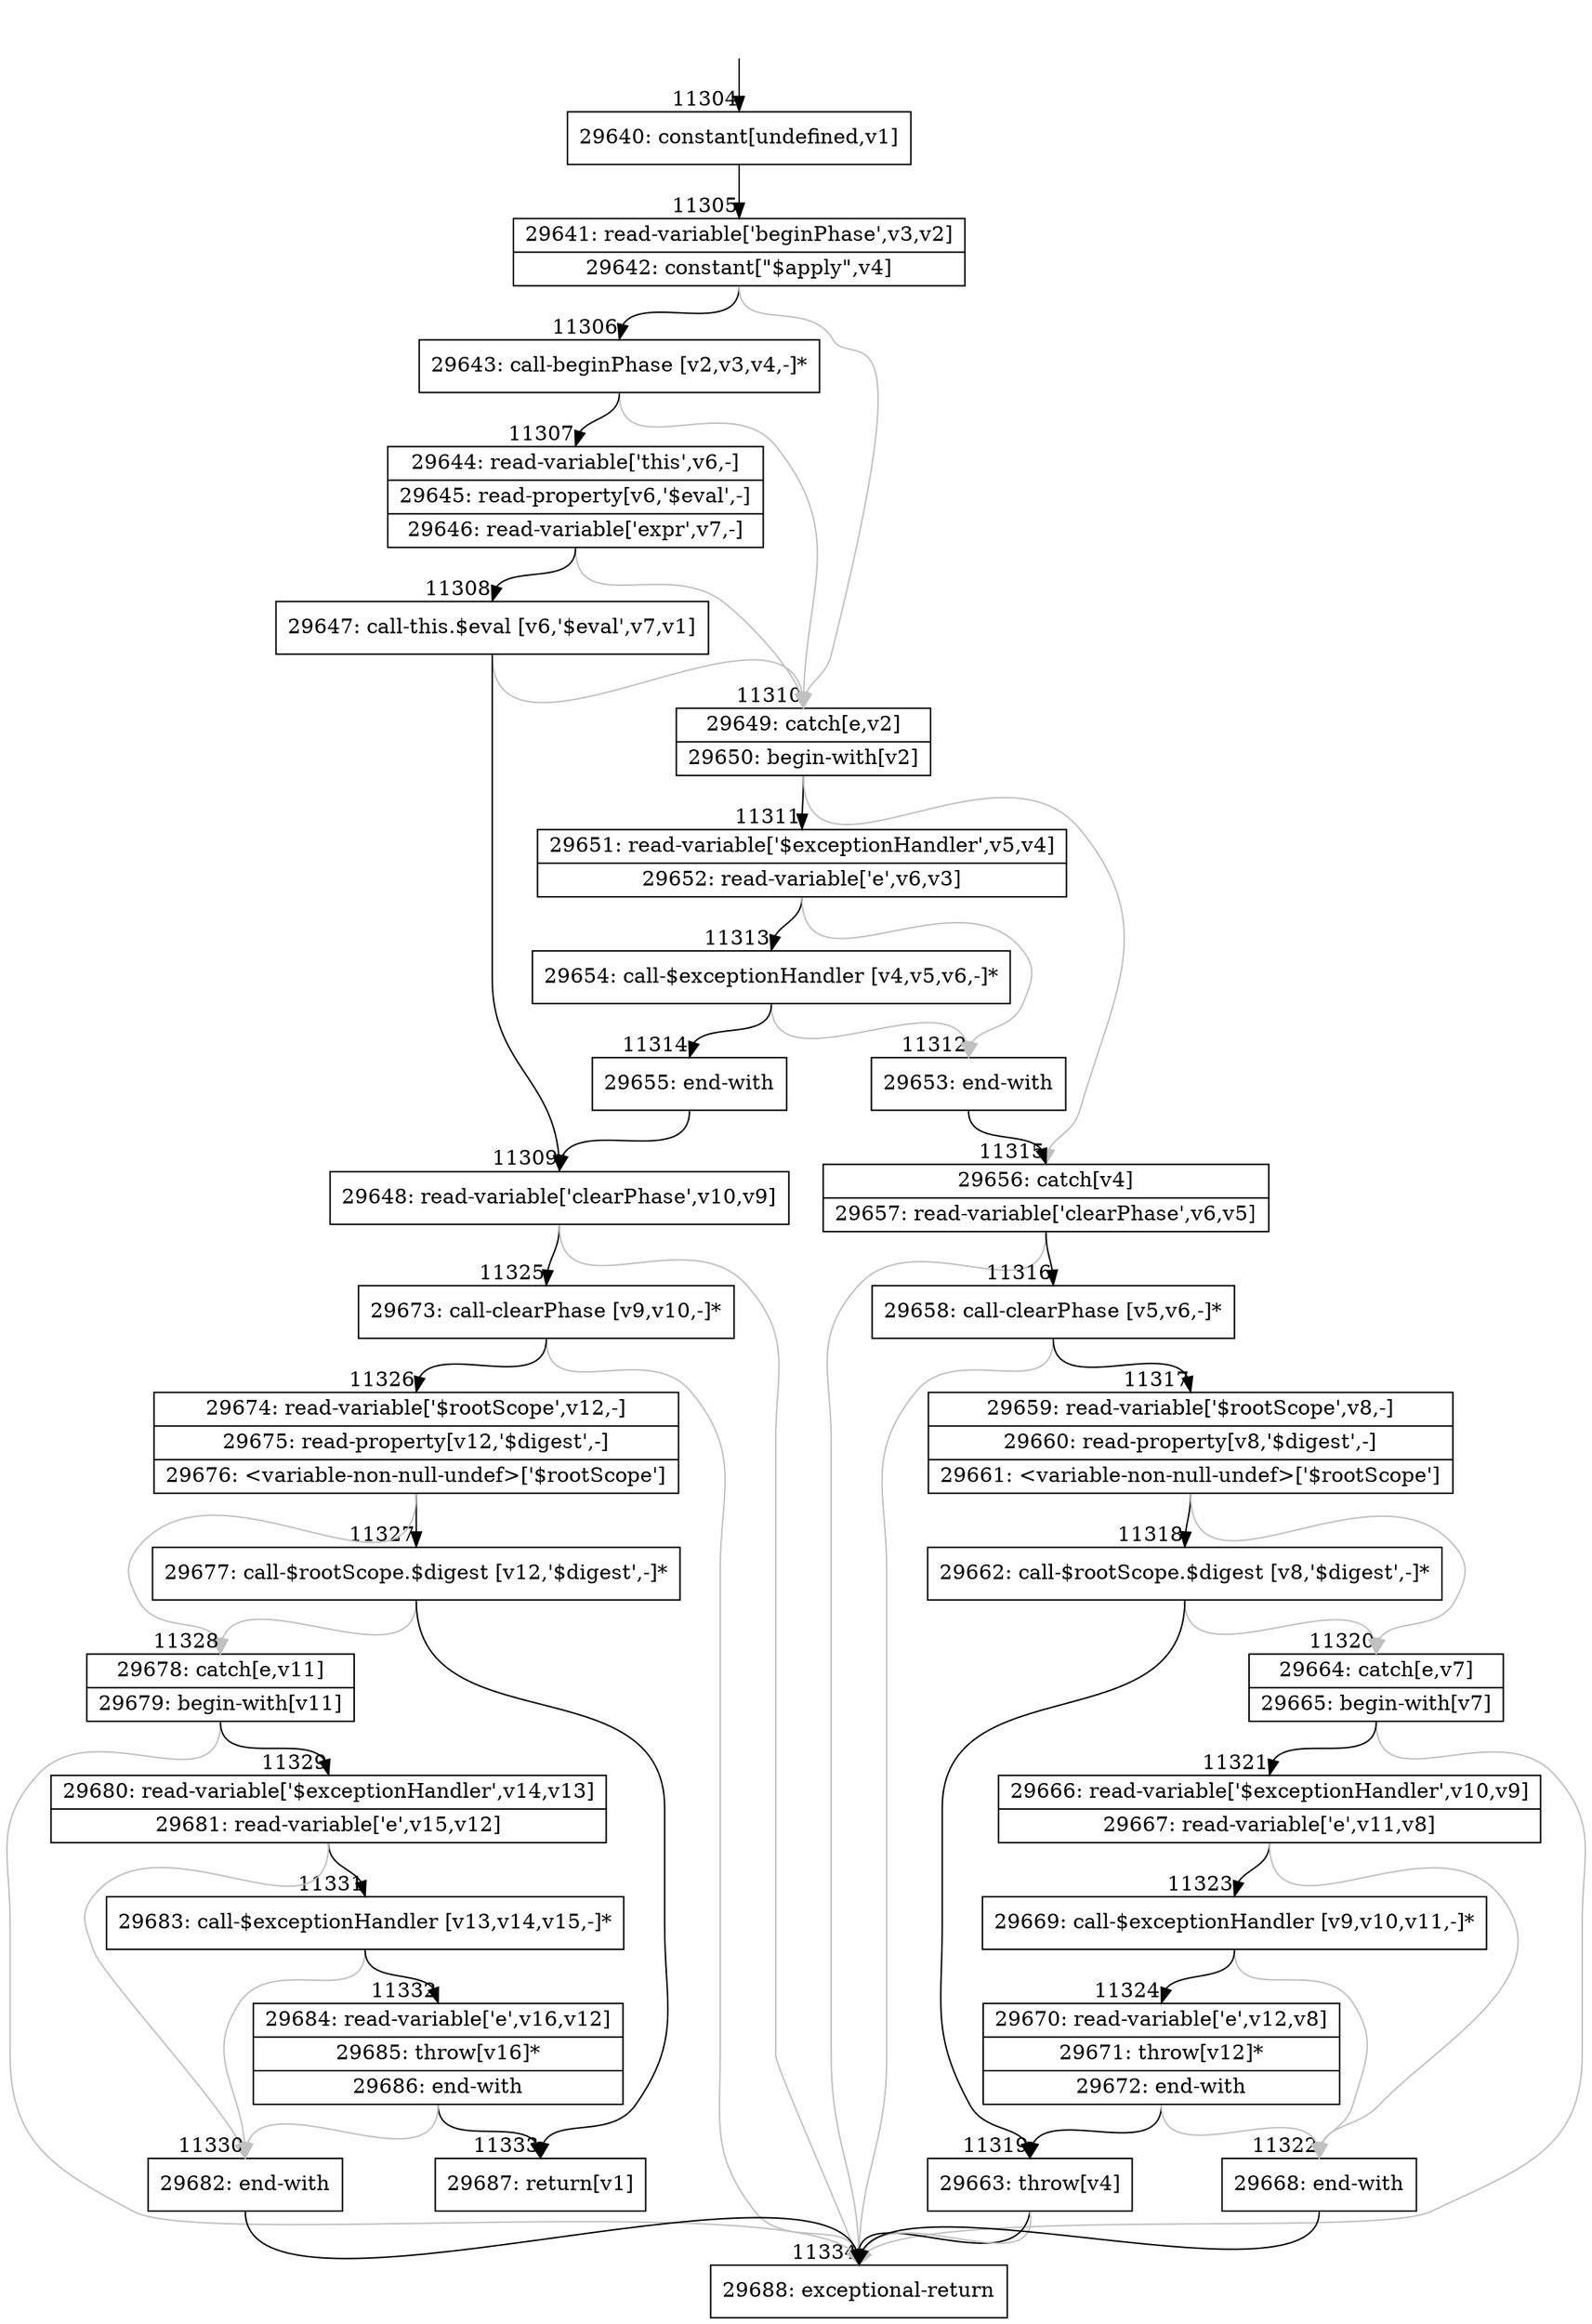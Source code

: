digraph {
rankdir="TD"
BB_entry870[shape=none,label=""];
BB_entry870 -> BB11304 [tailport=s, headport=n, headlabel="    11304"]
BB11304 [shape=record label="{29640: constant[undefined,v1]}" ] 
BB11304 -> BB11305 [tailport=s, headport=n, headlabel="      11305"]
BB11305 [shape=record label="{29641: read-variable['beginPhase',v3,v2]|29642: constant[\"$apply\",v4]}" ] 
BB11305 -> BB11306 [tailport=s, headport=n, headlabel="      11306"]
BB11305 -> BB11310 [tailport=s, headport=n, color=gray, headlabel="      11310"]
BB11306 [shape=record label="{29643: call-beginPhase [v2,v3,v4,-]*}" ] 
BB11306 -> BB11307 [tailport=s, headport=n, headlabel="      11307"]
BB11306 -> BB11310 [tailport=s, headport=n, color=gray]
BB11307 [shape=record label="{29644: read-variable['this',v6,-]|29645: read-property[v6,'$eval',-]|29646: read-variable['expr',v7,-]}" ] 
BB11307 -> BB11308 [tailport=s, headport=n, headlabel="      11308"]
BB11307 -> BB11310 [tailport=s, headport=n, color=gray]
BB11308 [shape=record label="{29647: call-this.$eval [v6,'$eval',v7,v1]}" ] 
BB11308 -> BB11309 [tailport=s, headport=n, headlabel="      11309"]
BB11308 -> BB11310 [tailport=s, headport=n, color=gray]
BB11309 [shape=record label="{29648: read-variable['clearPhase',v10,v9]}" ] 
BB11309 -> BB11325 [tailport=s, headport=n, headlabel="      11325"]
BB11309 -> BB11334 [tailport=s, headport=n, color=gray, headlabel="      11334"]
BB11310 [shape=record label="{29649: catch[e,v2]|29650: begin-with[v2]}" ] 
BB11310 -> BB11311 [tailport=s, headport=n, headlabel="      11311"]
BB11310 -> BB11315 [tailport=s, headport=n, color=gray, headlabel="      11315"]
BB11311 [shape=record label="{29651: read-variable['$exceptionHandler',v5,v4]|29652: read-variable['e',v6,v3]}" ] 
BB11311 -> BB11313 [tailport=s, headport=n, headlabel="      11313"]
BB11311 -> BB11312 [tailport=s, headport=n, color=gray, headlabel="      11312"]
BB11312 [shape=record label="{29653: end-with}" ] 
BB11312 -> BB11315 [tailport=s, headport=n]
BB11313 [shape=record label="{29654: call-$exceptionHandler [v4,v5,v6,-]*}" ] 
BB11313 -> BB11314 [tailport=s, headport=n, headlabel="      11314"]
BB11313 -> BB11312 [tailport=s, headport=n, color=gray]
BB11314 [shape=record label="{29655: end-with}" ] 
BB11314 -> BB11309 [tailport=s, headport=n]
BB11315 [shape=record label="{29656: catch[v4]|29657: read-variable['clearPhase',v6,v5]}" ] 
BB11315 -> BB11316 [tailport=s, headport=n, headlabel="      11316"]
BB11315 -> BB11334 [tailport=s, headport=n, color=gray]
BB11316 [shape=record label="{29658: call-clearPhase [v5,v6,-]*}" ] 
BB11316 -> BB11317 [tailport=s, headport=n, headlabel="      11317"]
BB11316 -> BB11334 [tailport=s, headport=n, color=gray]
BB11317 [shape=record label="{29659: read-variable['$rootScope',v8,-]|29660: read-property[v8,'$digest',-]|29661: \<variable-non-null-undef\>['$rootScope']}" ] 
BB11317 -> BB11318 [tailport=s, headport=n, headlabel="      11318"]
BB11317 -> BB11320 [tailport=s, headport=n, color=gray, headlabel="      11320"]
BB11318 [shape=record label="{29662: call-$rootScope.$digest [v8,'$digest',-]*}" ] 
BB11318 -> BB11319 [tailport=s, headport=n, headlabel="      11319"]
BB11318 -> BB11320 [tailport=s, headport=n, color=gray]
BB11319 [shape=record label="{29663: throw[v4]}" ] 
BB11319 -> BB11334 [tailport=s, headport=n]
BB11319 -> BB11334 [tailport=s, headport=n, color=gray]
BB11320 [shape=record label="{29664: catch[e,v7]|29665: begin-with[v7]}" ] 
BB11320 -> BB11321 [tailport=s, headport=n, headlabel="      11321"]
BB11320 -> BB11334 [tailport=s, headport=n, color=gray]
BB11321 [shape=record label="{29666: read-variable['$exceptionHandler',v10,v9]|29667: read-variable['e',v11,v8]}" ] 
BB11321 -> BB11323 [tailport=s, headport=n, headlabel="      11323"]
BB11321 -> BB11322 [tailport=s, headport=n, color=gray, headlabel="      11322"]
BB11322 [shape=record label="{29668: end-with}" ] 
BB11322 -> BB11334 [tailport=s, headport=n]
BB11323 [shape=record label="{29669: call-$exceptionHandler [v9,v10,v11,-]*}" ] 
BB11323 -> BB11324 [tailport=s, headport=n, headlabel="      11324"]
BB11323 -> BB11322 [tailport=s, headport=n, color=gray]
BB11324 [shape=record label="{29670: read-variable['e',v12,v8]|29671: throw[v12]*|29672: end-with}" ] 
BB11324 -> BB11319 [tailport=s, headport=n]
BB11324 -> BB11322 [tailport=s, headport=n, color=gray]
BB11325 [shape=record label="{29673: call-clearPhase [v9,v10,-]*}" ] 
BB11325 -> BB11326 [tailport=s, headport=n, headlabel="      11326"]
BB11325 -> BB11334 [tailport=s, headport=n, color=gray]
BB11326 [shape=record label="{29674: read-variable['$rootScope',v12,-]|29675: read-property[v12,'$digest',-]|29676: \<variable-non-null-undef\>['$rootScope']}" ] 
BB11326 -> BB11327 [tailport=s, headport=n, headlabel="      11327"]
BB11326 -> BB11328 [tailport=s, headport=n, color=gray, headlabel="      11328"]
BB11327 [shape=record label="{29677: call-$rootScope.$digest [v12,'$digest',-]*}" ] 
BB11327 -> BB11333 [tailport=s, headport=n, headlabel="      11333"]
BB11327 -> BB11328 [tailport=s, headport=n, color=gray]
BB11328 [shape=record label="{29678: catch[e,v11]|29679: begin-with[v11]}" ] 
BB11328 -> BB11329 [tailport=s, headport=n, headlabel="      11329"]
BB11328 -> BB11334 [tailport=s, headport=n, color=gray]
BB11329 [shape=record label="{29680: read-variable['$exceptionHandler',v14,v13]|29681: read-variable['e',v15,v12]}" ] 
BB11329 -> BB11331 [tailport=s, headport=n, headlabel="      11331"]
BB11329 -> BB11330 [tailport=s, headport=n, color=gray, headlabel="      11330"]
BB11330 [shape=record label="{29682: end-with}" ] 
BB11330 -> BB11334 [tailport=s, headport=n]
BB11331 [shape=record label="{29683: call-$exceptionHandler [v13,v14,v15,-]*}" ] 
BB11331 -> BB11332 [tailport=s, headport=n, headlabel="      11332"]
BB11331 -> BB11330 [tailport=s, headport=n, color=gray]
BB11332 [shape=record label="{29684: read-variable['e',v16,v12]|29685: throw[v16]*|29686: end-with}" ] 
BB11332 -> BB11333 [tailport=s, headport=n]
BB11332 -> BB11330 [tailport=s, headport=n, color=gray]
BB11333 [shape=record label="{29687: return[v1]}" ] 
BB11334 [shape=record label="{29688: exceptional-return}" ] 
//#$~ 15956
}

